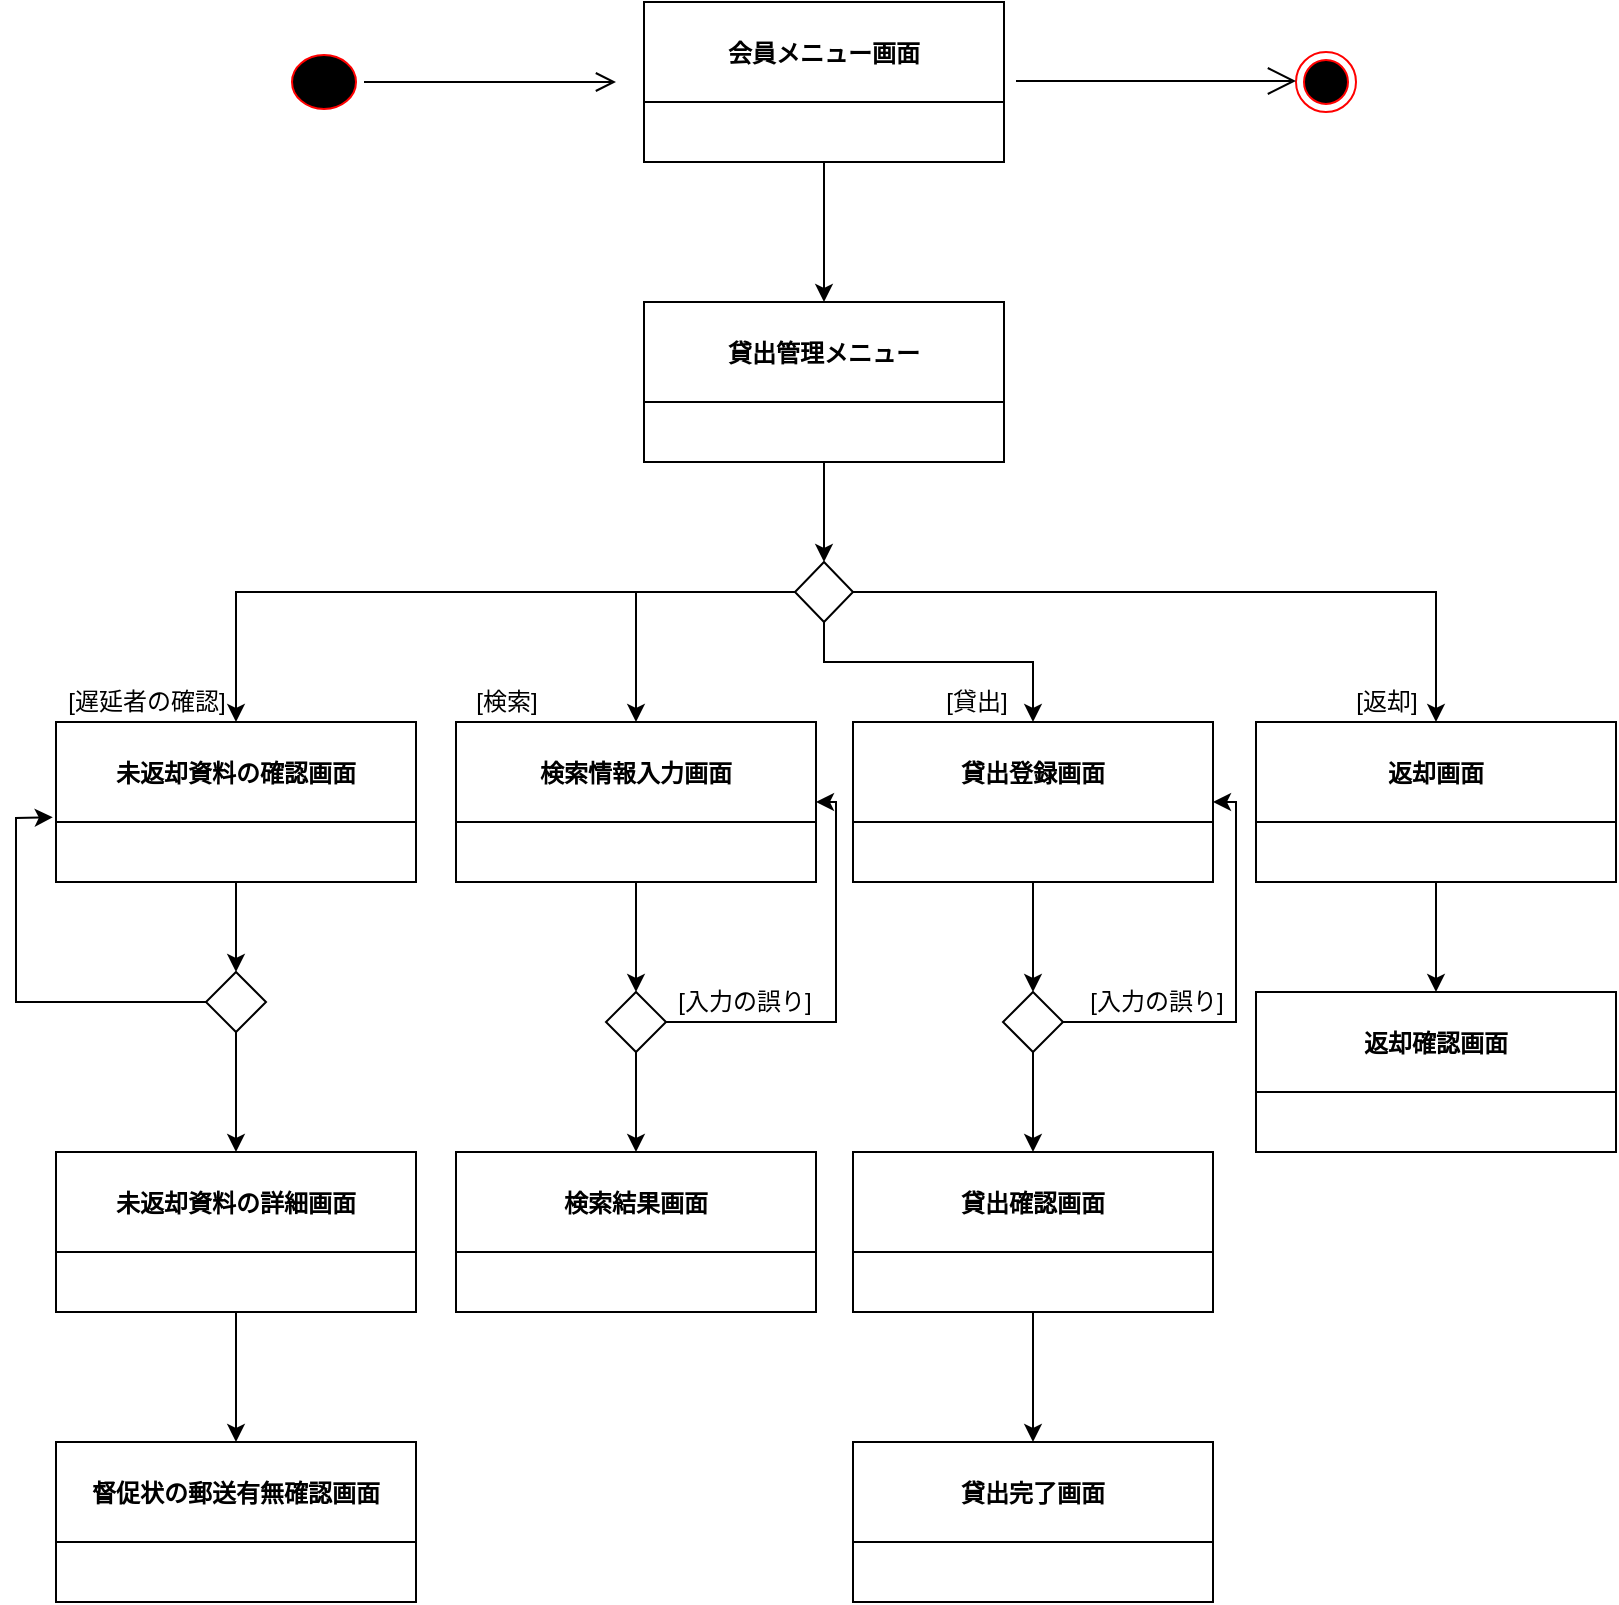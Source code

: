 <mxfile version="18.0.7" type="device" pages="2"><diagram id="XunL9aGTe6A9sfFPia5B" name="Page-1"><mxGraphModel dx="1021" dy="567" grid="1" gridSize="10" guides="1" tooltips="1" connect="1" arrows="1" fold="1" page="1" pageScale="1" pageWidth="827" pageHeight="1169" math="0" shadow="0"><root><mxCell id="0"/><mxCell id="1" parent="0"/><mxCell id="MjZbglDaAD4zU3Nvq8m3-1" value="貸出管理メニュー" style="swimlane;startSize=50;" vertex="1" parent="1"><mxGeometry x="324" y="160" width="180" height="80" as="geometry"/></mxCell><mxCell id="MjZbglDaAD4zU3Nvq8m3-2" value="" style="ellipse;html=1;shape=endState;fillColor=#000000;strokeColor=#ff0000;" vertex="1" parent="1"><mxGeometry x="650" y="35" width="30" height="30" as="geometry"/></mxCell><mxCell id="MjZbglDaAD4zU3Nvq8m3-6" value="" style="ellipse;html=1;shape=startState;fillColor=#000000;strokeColor=#ff0000;" vertex="1" parent="1"><mxGeometry x="144" y="32.5" width="40" height="35" as="geometry"/></mxCell><mxCell id="MjZbglDaAD4zU3Nvq8m3-7" value="" style="edgeStyle=orthogonalEdgeStyle;html=1;verticalAlign=bottom;endArrow=open;endSize=8;strokeColor=#000000;rounded=0;" edge="1" source="MjZbglDaAD4zU3Nvq8m3-6" parent="1"><mxGeometry relative="1" as="geometry"><mxPoint x="310" y="50" as="targetPoint"/><Array as="points"><mxPoint x="280" y="50"/><mxPoint x="280" y="50"/></Array></mxGeometry></mxCell><mxCell id="MjZbglDaAD4zU3Nvq8m3-8" value="" style="endArrow=open;endFill=1;endSize=12;html=1;rounded=0;strokeColor=#000000;" edge="1" parent="1"><mxGeometry width="160" relative="1" as="geometry"><mxPoint x="510" y="49.5" as="sourcePoint"/><mxPoint x="650" y="49.5" as="targetPoint"/></mxGeometry></mxCell><mxCell id="MjZbglDaAD4zU3Nvq8m3-10" value="" style="rhombus;whiteSpace=wrap;html=1;" vertex="1" parent="1"><mxGeometry x="399.5" y="290" width="29" height="30" as="geometry"/></mxCell><mxCell id="MjZbglDaAD4zU3Nvq8m3-12" value="貸出登録画面" style="swimlane;startSize=50;" vertex="1" parent="1"><mxGeometry x="428.5" y="370" width="180" height="80" as="geometry"/></mxCell><mxCell id="MjZbglDaAD4zU3Nvq8m3-13" value="返却画面" style="swimlane;startSize=50;" vertex="1" parent="1"><mxGeometry x="630" y="370" width="180" height="80" as="geometry"/></mxCell><mxCell id="MjZbglDaAD4zU3Nvq8m3-16" value="" style="edgeStyle=elbowEdgeStyle;elbow=vertical;endArrow=classic;html=1;rounded=0;strokeColor=#000000;entryX=0.5;entryY=0;entryDx=0;entryDy=0;exitX=0.5;exitY=1;exitDx=0;exitDy=0;" edge="1" parent="1" source="MjZbglDaAD4zU3Nvq8m3-10" target="MjZbglDaAD4zU3Nvq8m3-12"><mxGeometry width="50" height="50" relative="1" as="geometry"><mxPoint x="150" y="230" as="sourcePoint"/><mxPoint x="200" y="180" as="targetPoint"/><Array as="points"><mxPoint x="414" y="340"/><mxPoint x="270" y="305"/><mxPoint x="320" y="225"/></Array></mxGeometry></mxCell><mxCell id="MjZbglDaAD4zU3Nvq8m3-17" value="" style="edgeStyle=elbowEdgeStyle;elbow=vertical;endArrow=classic;html=1;rounded=0;strokeColor=#000000;entryX=0.5;entryY=0;entryDx=0;entryDy=0;exitX=1;exitY=0.5;exitDx=0;exitDy=0;" edge="1" parent="1" source="MjZbglDaAD4zU3Nvq8m3-10" target="MjZbglDaAD4zU3Nvq8m3-13"><mxGeometry width="50" height="50" relative="1" as="geometry"><mxPoint x="520" y="230" as="sourcePoint"/><mxPoint x="570" y="180" as="targetPoint"/><Array as="points"><mxPoint x="540" y="305"/><mxPoint x="510" y="225"/></Array></mxGeometry></mxCell><mxCell id="MjZbglDaAD4zU3Nvq8m3-19" value="[貸出]" style="text;html=1;align=center;verticalAlign=middle;resizable=0;points=[];autosize=1;strokeColor=none;fillColor=none;" vertex="1" parent="1"><mxGeometry x="465" y="350" width="50" height="20" as="geometry"/></mxCell><mxCell id="MjZbglDaAD4zU3Nvq8m3-20" value="[返却]" style="text;html=1;align=center;verticalAlign=middle;resizable=0;points=[];autosize=1;strokeColor=none;fillColor=none;" vertex="1" parent="1"><mxGeometry x="670" y="350" width="50" height="20" as="geometry"/></mxCell><mxCell id="MjZbglDaAD4zU3Nvq8m3-21" value="会員メニュー画面" style="swimlane;startSize=50;" vertex="1" parent="1"><mxGeometry x="324" y="10" width="180" height="80" as="geometry"/></mxCell><mxCell id="MjZbglDaAD4zU3Nvq8m3-22" value="" style="endArrow=classic;html=1;rounded=0;strokeColor=#000000;entryX=0.5;entryY=0;entryDx=0;entryDy=0;exitX=0.5;exitY=1;exitDx=0;exitDy=0;" edge="1" parent="1" source="MjZbglDaAD4zU3Nvq8m3-21" target="MjZbglDaAD4zU3Nvq8m3-1"><mxGeometry width="50" height="50" relative="1" as="geometry"><mxPoint x="390" y="250" as="sourcePoint"/><mxPoint x="440" y="200" as="targetPoint"/></mxGeometry></mxCell><mxCell id="MjZbglDaAD4zU3Nvq8m3-23" value="" style="endArrow=classic;html=1;rounded=0;strokeColor=#000000;entryX=0.5;entryY=0;entryDx=0;entryDy=0;exitX=0.5;exitY=1;exitDx=0;exitDy=0;" edge="1" parent="1" source="MjZbglDaAD4zU3Nvq8m3-1" target="MjZbglDaAD4zU3Nvq8m3-10"><mxGeometry width="50" height="50" relative="1" as="geometry"><mxPoint x="390" y="250" as="sourcePoint"/><mxPoint x="440" y="200" as="targetPoint"/></mxGeometry></mxCell><mxCell id="MjZbglDaAD4zU3Nvq8m3-25" value="返却確認画面" style="swimlane;startSize=50;" vertex="1" parent="1"><mxGeometry x="630" y="505" width="180" height="80" as="geometry"/></mxCell><mxCell id="MjZbglDaAD4zU3Nvq8m3-26" value="" style="endArrow=classic;html=1;rounded=0;strokeColor=#000000;entryX=0.5;entryY=0;entryDx=0;entryDy=0;exitX=0.5;exitY=1;exitDx=0;exitDy=0;" edge="1" parent="1" source="MjZbglDaAD4zU3Nvq8m3-13" target="MjZbglDaAD4zU3Nvq8m3-25"><mxGeometry width="50" height="50" relative="1" as="geometry"><mxPoint x="600" y="470" as="sourcePoint"/><mxPoint x="600" y="500" as="targetPoint"/></mxGeometry></mxCell><mxCell id="MjZbglDaAD4zU3Nvq8m3-30" value="貸出確認画面" style="swimlane;startSize=50;" vertex="1" parent="1"><mxGeometry x="428.5" y="585" width="180" height="80" as="geometry"/></mxCell><mxCell id="MjZbglDaAD4zU3Nvq8m3-38" value="" style="endArrow=classic;html=1;rounded=0;strokeColor=#000000;exitX=0.5;exitY=1;exitDx=0;exitDy=0;entryX=0.5;entryY=0;entryDx=0;entryDy=0;" edge="1" parent="1" source="MjZbglDaAD4zU3Nvq8m3-12" target="MjZbglDaAD4zU3Nvq8m3-41"><mxGeometry width="50" height="50" relative="1" as="geometry"><mxPoint x="390" y="590" as="sourcePoint"/><mxPoint x="414" y="490" as="targetPoint"/></mxGeometry></mxCell><mxCell id="MjZbglDaAD4zU3Nvq8m3-39" value="貸出完了画面" style="swimlane;startSize=50;" vertex="1" parent="1"><mxGeometry x="428.5" y="730" width="180" height="80" as="geometry"/></mxCell><mxCell id="MjZbglDaAD4zU3Nvq8m3-40" value="" style="endArrow=classic;html=1;rounded=0;strokeColor=#000000;exitX=0.5;exitY=1;exitDx=0;exitDy=0;entryX=0.5;entryY=0;entryDx=0;entryDy=0;" edge="1" parent="1" source="MjZbglDaAD4zU3Nvq8m3-30" target="MjZbglDaAD4zU3Nvq8m3-39"><mxGeometry width="50" height="50" relative="1" as="geometry"><mxPoint x="390" y="680" as="sourcePoint"/><mxPoint x="440" y="630" as="targetPoint"/></mxGeometry></mxCell><mxCell id="MjZbglDaAD4zU3Nvq8m3-41" value="" style="rhombus;whiteSpace=wrap;html=1;" vertex="1" parent="1"><mxGeometry x="503.5" y="505" width="30" height="30" as="geometry"/></mxCell><mxCell id="MjZbglDaAD4zU3Nvq8m3-44" value="" style="endArrow=classic;html=1;rounded=0;strokeColor=#000000;exitX=0.5;exitY=1;exitDx=0;exitDy=0;entryX=0.5;entryY=0;entryDx=0;entryDy=0;" edge="1" parent="1" source="MjZbglDaAD4zU3Nvq8m3-41" target="MjZbglDaAD4zU3Nvq8m3-30"><mxGeometry width="50" height="50" relative="1" as="geometry"><mxPoint x="390" y="590" as="sourcePoint"/><mxPoint x="440" y="540" as="targetPoint"/></mxGeometry></mxCell><mxCell id="MjZbglDaAD4zU3Nvq8m3-45" value="" style="endArrow=classic;html=1;rounded=0;strokeColor=#000000;exitX=1;exitY=0.5;exitDx=0;exitDy=0;entryX=1;entryY=0.5;entryDx=0;entryDy=0;" edge="1" parent="1" source="MjZbglDaAD4zU3Nvq8m3-41" target="MjZbglDaAD4zU3Nvq8m3-12"><mxGeometry width="50" height="50" relative="1" as="geometry"><mxPoint x="390" y="590" as="sourcePoint"/><mxPoint x="440" y="540" as="targetPoint"/><Array as="points"><mxPoint x="620" y="520"/><mxPoint x="620" y="410"/></Array></mxGeometry></mxCell><mxCell id="yweuSXj5oipQBeTm8StP-2" value="検索情報入力画面" style="swimlane;startSize=50;" vertex="1" parent="1"><mxGeometry x="230" y="370" width="180" height="80" as="geometry"/></mxCell><mxCell id="yweuSXj5oipQBeTm8StP-3" value="" style="endArrow=classic;html=1;rounded=0;strokeColor=#000000;exitX=0;exitY=0.5;exitDx=0;exitDy=0;entryX=0.5;entryY=0;entryDx=0;entryDy=0;" edge="1" parent="1" source="MjZbglDaAD4zU3Nvq8m3-10" target="yweuSXj5oipQBeTm8StP-2"><mxGeometry width="50" height="50" relative="1" as="geometry"><mxPoint x="390" y="410" as="sourcePoint"/><mxPoint x="440" y="360" as="targetPoint"/><Array as="points"><mxPoint x="320" y="305"/></Array></mxGeometry></mxCell><mxCell id="yweuSXj5oipQBeTm8StP-4" value="[検索]" style="text;html=1;align=center;verticalAlign=middle;resizable=0;points=[];autosize=1;strokeColor=none;fillColor=none;" vertex="1" parent="1"><mxGeometry x="230" y="350" width="50" height="20" as="geometry"/></mxCell><mxCell id="yweuSXj5oipQBeTm8StP-5" value="" style="rhombus;whiteSpace=wrap;html=1;" vertex="1" parent="1"><mxGeometry x="305" y="505" width="30" height="30" as="geometry"/></mxCell><mxCell id="yweuSXj5oipQBeTm8StP-6" value="" style="endArrow=classic;html=1;rounded=0;strokeColor=#000000;exitX=0.5;exitY=1;exitDx=0;exitDy=0;entryX=0.5;entryY=0;entryDx=0;entryDy=0;" edge="1" parent="1" source="yweuSXj5oipQBeTm8StP-2" target="yweuSXj5oipQBeTm8StP-5"><mxGeometry width="50" height="50" relative="1" as="geometry"><mxPoint x="390" y="410" as="sourcePoint"/><mxPoint x="440" y="360" as="targetPoint"/></mxGeometry></mxCell><mxCell id="yweuSXj5oipQBeTm8StP-7" value="検索結果画面" style="swimlane;startSize=50;" vertex="1" parent="1"><mxGeometry x="230" y="585" width="180" height="80" as="geometry"/></mxCell><mxCell id="yweuSXj5oipQBeTm8StP-8" value="" style="endArrow=classic;html=1;rounded=0;strokeColor=#000000;exitX=0.5;exitY=1;exitDx=0;exitDy=0;entryX=0.5;entryY=0;entryDx=0;entryDy=0;" edge="1" parent="1" source="yweuSXj5oipQBeTm8StP-5" target="yweuSXj5oipQBeTm8StP-7"><mxGeometry width="50" height="50" relative="1" as="geometry"><mxPoint x="390" y="500" as="sourcePoint"/><mxPoint x="440" y="450" as="targetPoint"/></mxGeometry></mxCell><mxCell id="yweuSXj5oipQBeTm8StP-9" value="" style="endArrow=classic;html=1;rounded=0;strokeColor=#000000;exitX=1;exitY=0.5;exitDx=0;exitDy=0;entryX=1;entryY=0.5;entryDx=0;entryDy=0;" edge="1" parent="1" source="yweuSXj5oipQBeTm8StP-5" target="yweuSXj5oipQBeTm8StP-2"><mxGeometry width="50" height="50" relative="1" as="geometry"><mxPoint x="390" y="500" as="sourcePoint"/><mxPoint x="440" y="450" as="targetPoint"/><Array as="points"><mxPoint x="420" y="520"/><mxPoint x="420" y="410"/></Array></mxGeometry></mxCell><mxCell id="yweuSXj5oipQBeTm8StP-10" value="[入力の誤り]" style="text;html=1;align=center;verticalAlign=middle;resizable=0;points=[];autosize=1;strokeColor=none;fillColor=none;" vertex="1" parent="1"><mxGeometry x="540" y="500" width="80" height="20" as="geometry"/></mxCell><mxCell id="yweuSXj5oipQBeTm8StP-11" value="[入力の誤り]" style="text;html=1;align=center;verticalAlign=middle;resizable=0;points=[];autosize=1;strokeColor=none;fillColor=none;" vertex="1" parent="1"><mxGeometry x="334" y="500" width="80" height="20" as="geometry"/></mxCell><mxCell id="yXuDYT7KUswlasvRfMUR-2" value="未返却資料の確認画面" style="swimlane;startSize=50;" vertex="1" parent="1"><mxGeometry x="30" y="370" width="180" height="80" as="geometry"/></mxCell><mxCell id="yXuDYT7KUswlasvRfMUR-3" value="" style="endArrow=classic;html=1;rounded=0;strokeColor=#000000;entryX=0.5;entryY=0;entryDx=0;entryDy=0;exitX=0;exitY=0.5;exitDx=0;exitDy=0;" edge="1" parent="1" source="MjZbglDaAD4zU3Nvq8m3-10" target="yXuDYT7KUswlasvRfMUR-2"><mxGeometry width="50" height="50" relative="1" as="geometry"><mxPoint x="200" y="310" as="sourcePoint"/><mxPoint x="380" y="360" as="targetPoint"/><Array as="points"><mxPoint x="280" y="305"/><mxPoint x="120" y="305"/></Array></mxGeometry></mxCell><mxCell id="yXuDYT7KUswlasvRfMUR-5" value="[遅延者の確認]" style="text;html=1;align=center;verticalAlign=middle;resizable=0;points=[];autosize=1;strokeColor=none;fillColor=none;" vertex="1" parent="1"><mxGeometry x="30" y="350" width="90" height="20" as="geometry"/></mxCell><mxCell id="yXuDYT7KUswlasvRfMUR-6" value="" style="endArrow=classic;html=1;rounded=0;strokeColor=#000000;exitX=0.5;exitY=1;exitDx=0;exitDy=0;entryX=0.5;entryY=0;entryDx=0;entryDy=0;" edge="1" parent="1" source="yXuDYT7KUswlasvRfMUR-2" target="yXuDYT7KUswlasvRfMUR-7"><mxGeometry width="50" height="50" relative="1" as="geometry"><mxPoint x="330" y="320" as="sourcePoint"/><mxPoint x="90" y="500" as="targetPoint"/></mxGeometry></mxCell><mxCell id="yXuDYT7KUswlasvRfMUR-7" value="" style="rhombus;whiteSpace=wrap;html=1;" vertex="1" parent="1"><mxGeometry x="105" y="495" width="30" height="30" as="geometry"/></mxCell><mxCell id="yXuDYT7KUswlasvRfMUR-8" value="未返却資料の詳細画面" style="swimlane;startSize=50;" vertex="1" parent="1"><mxGeometry x="30" y="585" width="180" height="80" as="geometry"/></mxCell><mxCell id="yXuDYT7KUswlasvRfMUR-9" value="" style="endArrow=classic;html=1;rounded=0;strokeColor=#000000;exitX=0.5;exitY=1;exitDx=0;exitDy=0;entryX=0.5;entryY=0;entryDx=0;entryDy=0;" edge="1" parent="1" source="yXuDYT7KUswlasvRfMUR-7" target="yXuDYT7KUswlasvRfMUR-8"><mxGeometry width="50" height="50" relative="1" as="geometry"><mxPoint x="330" y="500" as="sourcePoint"/><mxPoint x="380" y="450" as="targetPoint"/></mxGeometry></mxCell><mxCell id="yXuDYT7KUswlasvRfMUR-12" value="" style="endArrow=classic;html=1;rounded=0;strokeColor=#000000;exitX=0.5;exitY=1;exitDx=0;exitDy=0;entryX=0.5;entryY=0;entryDx=0;entryDy=0;" edge="1" parent="1" source="yXuDYT7KUswlasvRfMUR-8" target="yXuDYT7KUswlasvRfMUR-13"><mxGeometry width="50" height="50" relative="1" as="geometry"><mxPoint x="120" y="750" as="sourcePoint"/><mxPoint x="90" y="810" as="targetPoint"/></mxGeometry></mxCell><mxCell id="yXuDYT7KUswlasvRfMUR-13" value="督促状の郵送有無確認画面" style="swimlane;startSize=50;" vertex="1" parent="1"><mxGeometry x="30" y="730" width="180" height="80" as="geometry"/></mxCell><mxCell id="yXuDYT7KUswlasvRfMUR-15" value="" style="endArrow=classic;html=1;rounded=0;strokeColor=#000000;exitX=0;exitY=0.5;exitDx=0;exitDy=0;entryX=-0.009;entryY=0.596;entryDx=0;entryDy=0;entryPerimeter=0;" edge="1" parent="1" source="yXuDYT7KUswlasvRfMUR-7" target="yXuDYT7KUswlasvRfMUR-2"><mxGeometry width="50" height="50" relative="1" as="geometry"><mxPoint x="430" y="500" as="sourcePoint"/><mxPoint x="480" y="450" as="targetPoint"/><Array as="points"><mxPoint x="10" y="510"/><mxPoint x="10" y="418"/></Array></mxGeometry></mxCell></root></mxGraphModel></diagram><diagram id="UAtC9ud9DXqBlT12nBed" name="Page-2"><mxGraphModel dx="868" dy="482" grid="1" gridSize="10" guides="1" tooltips="1" connect="1" arrows="1" fold="1" page="1" pageScale="1" pageWidth="827" pageHeight="1169" math="0" shadow="0"><root><mxCell id="0"/><mxCell id="1" parent="0"/><mxCell id="eaHHFvGq8FJ-JphV8JuD-20" value="categories" style="shape=table;startSize=30;container=1;collapsible=1;childLayout=tableLayout;fixedRows=1;rowLines=0;fontStyle=1;align=center;resizeLast=1;" vertex="1" parent="1"><mxGeometry x="640" y="10" width="180" height="140" as="geometry"/></mxCell><mxCell id="eaHHFvGq8FJ-JphV8JuD-21" value="" style="shape=tableRow;horizontal=0;startSize=0;swimlaneHead=0;swimlaneBody=0;fillColor=none;collapsible=0;dropTarget=0;points=[[0,0.5],[1,0.5]];portConstraint=eastwest;top=0;left=0;right=0;bottom=1;" vertex="1" parent="eaHHFvGq8FJ-JphV8JuD-20"><mxGeometry y="30" width="180" height="30" as="geometry"/></mxCell><mxCell id="eaHHFvGq8FJ-JphV8JuD-22" value="PK" style="shape=partialRectangle;connectable=0;fillColor=none;top=0;left=0;bottom=0;right=0;fontStyle=1;overflow=hidden;" vertex="1" parent="eaHHFvGq8FJ-JphV8JuD-21"><mxGeometry width="30" height="30" as="geometry"><mxRectangle width="30" height="30" as="alternateBounds"/></mxGeometry></mxCell><mxCell id="eaHHFvGq8FJ-JphV8JuD-23" value="id" style="shape=partialRectangle;connectable=0;fillColor=none;top=0;left=0;bottom=0;right=0;align=left;spacingLeft=6;fontStyle=5;overflow=hidden;" vertex="1" parent="eaHHFvGq8FJ-JphV8JuD-21"><mxGeometry x="30" width="150" height="30" as="geometry"><mxRectangle width="150" height="30" as="alternateBounds"/></mxGeometry></mxCell><mxCell id="eaHHFvGq8FJ-JphV8JuD-24" value="" style="shape=tableRow;horizontal=0;startSize=0;swimlaneHead=0;swimlaneBody=0;fillColor=none;collapsible=0;dropTarget=0;points=[[0,0.5],[1,0.5]];portConstraint=eastwest;top=0;left=0;right=0;bottom=0;" vertex="1" parent="eaHHFvGq8FJ-JphV8JuD-20"><mxGeometry y="60" width="180" height="30" as="geometry"/></mxCell><mxCell id="eaHHFvGq8FJ-JphV8JuD-25" value="" style="shape=partialRectangle;connectable=0;fillColor=none;top=0;left=0;bottom=0;right=0;editable=1;overflow=hidden;" vertex="1" parent="eaHHFvGq8FJ-JphV8JuD-24"><mxGeometry width="30" height="30" as="geometry"><mxRectangle width="30" height="30" as="alternateBounds"/></mxGeometry></mxCell><mxCell id="eaHHFvGq8FJ-JphV8JuD-26" value="name" style="shape=partialRectangle;connectable=0;fillColor=none;top=0;left=0;bottom=0;right=0;align=left;spacingLeft=6;overflow=hidden;" vertex="1" parent="eaHHFvGq8FJ-JphV8JuD-24"><mxGeometry x="30" width="150" height="30" as="geometry"><mxRectangle width="150" height="30" as="alternateBounds"/></mxGeometry></mxCell><mxCell id="eaHHFvGq8FJ-JphV8JuD-27" value="" style="shape=tableRow;horizontal=0;startSize=0;swimlaneHead=0;swimlaneBody=0;fillColor=none;collapsible=0;dropTarget=0;points=[[0,0.5],[1,0.5]];portConstraint=eastwest;top=0;left=0;right=0;bottom=0;" vertex="1" parent="eaHHFvGq8FJ-JphV8JuD-20"><mxGeometry y="90" width="180" height="20" as="geometry"/></mxCell><mxCell id="eaHHFvGq8FJ-JphV8JuD-28" value="" style="shape=partialRectangle;connectable=0;fillColor=none;top=0;left=0;bottom=0;right=0;editable=1;overflow=hidden;" vertex="1" parent="eaHHFvGq8FJ-JphV8JuD-27"><mxGeometry width="30" height="20" as="geometry"><mxRectangle width="30" height="20" as="alternateBounds"/></mxGeometry></mxCell><mxCell id="eaHHFvGq8FJ-JphV8JuD-29" value="" style="shape=partialRectangle;connectable=0;fillColor=none;top=0;left=0;bottom=0;right=0;align=left;spacingLeft=6;overflow=hidden;" vertex="1" parent="eaHHFvGq8FJ-JphV8JuD-27"><mxGeometry x="30" width="150" height="20" as="geometry"><mxRectangle width="150" height="20" as="alternateBounds"/></mxGeometry></mxCell><mxCell id="eaHHFvGq8FJ-JphV8JuD-30" value="" style="shape=tableRow;horizontal=0;startSize=0;swimlaneHead=0;swimlaneBody=0;fillColor=none;collapsible=0;dropTarget=0;points=[[0,0.5],[1,0.5]];portConstraint=eastwest;top=0;left=0;right=0;bottom=0;" vertex="1" parent="eaHHFvGq8FJ-JphV8JuD-20"><mxGeometry y="110" width="180" height="20" as="geometry"/></mxCell><mxCell id="eaHHFvGq8FJ-JphV8JuD-31" value="" style="shape=partialRectangle;connectable=0;fillColor=none;top=0;left=0;bottom=0;right=0;editable=1;overflow=hidden;" vertex="1" parent="eaHHFvGq8FJ-JphV8JuD-30"><mxGeometry width="30" height="20" as="geometry"><mxRectangle width="30" height="20" as="alternateBounds"/></mxGeometry></mxCell><mxCell id="eaHHFvGq8FJ-JphV8JuD-32" value="" style="shape=partialRectangle;connectable=0;fillColor=none;top=0;left=0;bottom=0;right=0;align=left;spacingLeft=6;overflow=hidden;" vertex="1" parent="eaHHFvGq8FJ-JphV8JuD-30"><mxGeometry x="30" width="150" height="20" as="geometry"><mxRectangle width="150" height="20" as="alternateBounds"/></mxGeometry></mxCell><mxCell id="eaHHFvGq8FJ-JphV8JuD-48" value="users" style="shape=table;startSize=30;container=1;collapsible=1;childLayout=tableLayout;fixedRows=1;rowLines=0;fontStyle=1;align=center;resizeLast=1;" vertex="1" parent="1"><mxGeometry x="10" y="10" width="180" height="280" as="geometry"/></mxCell><mxCell id="eaHHFvGq8FJ-JphV8JuD-49" value="" style="shape=tableRow;horizontal=0;startSize=0;swimlaneHead=0;swimlaneBody=0;fillColor=none;collapsible=0;dropTarget=0;points=[[0,0.5],[1,0.5]];portConstraint=eastwest;top=0;left=0;right=0;bottom=1;" vertex="1" parent="eaHHFvGq8FJ-JphV8JuD-48"><mxGeometry y="30" width="180" height="30" as="geometry"/></mxCell><mxCell id="eaHHFvGq8FJ-JphV8JuD-50" value="PK" style="shape=partialRectangle;connectable=0;fillColor=none;top=0;left=0;bottom=0;right=0;fontStyle=1;overflow=hidden;" vertex="1" parent="eaHHFvGq8FJ-JphV8JuD-49"><mxGeometry width="30" height="30" as="geometry"><mxRectangle width="30" height="30" as="alternateBounds"/></mxGeometry></mxCell><mxCell id="eaHHFvGq8FJ-JphV8JuD-51" value="id" style="shape=partialRectangle;connectable=0;fillColor=none;top=0;left=0;bottom=0;right=0;align=left;spacingLeft=6;fontStyle=5;overflow=hidden;" vertex="1" parent="eaHHFvGq8FJ-JphV8JuD-49"><mxGeometry x="30" width="150" height="30" as="geometry"><mxRectangle width="150" height="30" as="alternateBounds"/></mxGeometry></mxCell><mxCell id="eaHHFvGq8FJ-JphV8JuD-52" value="" style="shape=tableRow;horizontal=0;startSize=0;swimlaneHead=0;swimlaneBody=0;fillColor=none;collapsible=0;dropTarget=0;points=[[0,0.5],[1,0.5]];portConstraint=eastwest;top=0;left=0;right=0;bottom=0;" vertex="1" parent="eaHHFvGq8FJ-JphV8JuD-48"><mxGeometry y="60" width="180" height="30" as="geometry"/></mxCell><mxCell id="eaHHFvGq8FJ-JphV8JuD-53" value="" style="shape=partialRectangle;connectable=0;fillColor=none;top=0;left=0;bottom=0;right=0;editable=1;overflow=hidden;" vertex="1" parent="eaHHFvGq8FJ-JphV8JuD-52"><mxGeometry width="30" height="30" as="geometry"><mxRectangle width="30" height="30" as="alternateBounds"/></mxGeometry></mxCell><mxCell id="eaHHFvGq8FJ-JphV8JuD-54" value="name" style="shape=partialRectangle;connectable=0;fillColor=none;top=0;left=0;bottom=0;right=0;align=left;spacingLeft=6;overflow=hidden;" vertex="1" parent="eaHHFvGq8FJ-JphV8JuD-52"><mxGeometry x="30" width="150" height="30" as="geometry"><mxRectangle width="150" height="30" as="alternateBounds"/></mxGeometry></mxCell><mxCell id="eaHHFvGq8FJ-JphV8JuD-55" value="" style="shape=tableRow;horizontal=0;startSize=0;swimlaneHead=0;swimlaneBody=0;fillColor=none;collapsible=0;dropTarget=0;points=[[0,0.5],[1,0.5]];portConstraint=eastwest;top=0;left=0;right=0;bottom=0;" vertex="1" parent="eaHHFvGq8FJ-JphV8JuD-48"><mxGeometry y="90" width="180" height="30" as="geometry"/></mxCell><mxCell id="eaHHFvGq8FJ-JphV8JuD-56" value="" style="shape=partialRectangle;connectable=0;fillColor=none;top=0;left=0;bottom=0;right=0;editable=1;overflow=hidden;" vertex="1" parent="eaHHFvGq8FJ-JphV8JuD-55"><mxGeometry width="30" height="30" as="geometry"><mxRectangle width="30" height="30" as="alternateBounds"/></mxGeometry></mxCell><mxCell id="eaHHFvGq8FJ-JphV8JuD-57" value="adress" style="shape=partialRectangle;connectable=0;fillColor=none;top=0;left=0;bottom=0;right=0;align=left;spacingLeft=6;overflow=hidden;" vertex="1" parent="eaHHFvGq8FJ-JphV8JuD-55"><mxGeometry x="30" width="150" height="30" as="geometry"><mxRectangle width="150" height="30" as="alternateBounds"/></mxGeometry></mxCell><mxCell id="eaHHFvGq8FJ-JphV8JuD-58" value="" style="shape=tableRow;horizontal=0;startSize=0;swimlaneHead=0;swimlaneBody=0;fillColor=none;collapsible=0;dropTarget=0;points=[[0,0.5],[1,0.5]];portConstraint=eastwest;top=0;left=0;right=0;bottom=0;" vertex="1" parent="eaHHFvGq8FJ-JphV8JuD-48"><mxGeometry y="120" width="180" height="150" as="geometry"/></mxCell><mxCell id="eaHHFvGq8FJ-JphV8JuD-59" value="" style="shape=partialRectangle;connectable=0;fillColor=none;top=0;left=0;bottom=0;right=0;editable=1;overflow=hidden;" vertex="1" parent="eaHHFvGq8FJ-JphV8JuD-58"><mxGeometry width="30" height="150" as="geometry"><mxRectangle width="30" height="150" as="alternateBounds"/></mxGeometry></mxCell><mxCell id="eaHHFvGq8FJ-JphV8JuD-60" value="tel&#10;&#10;mail&#10;&#10;birth&#10;&#10;joined&#10;&#10;left&#10;" style="shape=partialRectangle;connectable=0;fillColor=none;top=0;left=0;bottom=0;right=0;align=left;spacingLeft=6;overflow=hidden;" vertex="1" parent="eaHHFvGq8FJ-JphV8JuD-58"><mxGeometry x="30" width="150" height="150" as="geometry"><mxRectangle width="150" height="150" as="alternateBounds"/></mxGeometry></mxCell><mxCell id="eaHHFvGq8FJ-JphV8JuD-61" value="reservations" style="shape=table;startSize=30;container=1;collapsible=1;childLayout=tableLayout;fixedRows=1;rowLines=0;fontStyle=1;align=center;resizeLast=1;" vertex="1" parent="1"><mxGeometry x="640" y="180" width="180" height="180" as="geometry"/></mxCell><mxCell id="eaHHFvGq8FJ-JphV8JuD-62" value="" style="shape=tableRow;horizontal=0;startSize=0;swimlaneHead=0;swimlaneBody=0;fillColor=none;collapsible=0;dropTarget=0;points=[[0,0.5],[1,0.5]];portConstraint=eastwest;top=0;left=0;right=0;bottom=1;" vertex="1" parent="eaHHFvGq8FJ-JphV8JuD-61"><mxGeometry y="30" width="180" height="30" as="geometry"/></mxCell><mxCell id="eaHHFvGq8FJ-JphV8JuD-63" value="PK" style="shape=partialRectangle;connectable=0;fillColor=none;top=0;left=0;bottom=0;right=0;fontStyle=1;overflow=hidden;" vertex="1" parent="eaHHFvGq8FJ-JphV8JuD-62"><mxGeometry width="30" height="30" as="geometry"><mxRectangle width="30" height="30" as="alternateBounds"/></mxGeometry></mxCell><mxCell id="eaHHFvGq8FJ-JphV8JuD-64" value="id" style="shape=partialRectangle;connectable=0;fillColor=none;top=0;left=0;bottom=0;right=0;align=left;spacingLeft=6;fontStyle=5;overflow=hidden;" vertex="1" parent="eaHHFvGq8FJ-JphV8JuD-62"><mxGeometry x="30" width="150" height="30" as="geometry"><mxRectangle width="150" height="30" as="alternateBounds"/></mxGeometry></mxCell><mxCell id="eaHHFvGq8FJ-JphV8JuD-65" value="" style="shape=tableRow;horizontal=0;startSize=0;swimlaneHead=0;swimlaneBody=0;fillColor=none;collapsible=0;dropTarget=0;points=[[0,0.5],[1,0.5]];portConstraint=eastwest;top=0;left=0;right=0;bottom=0;" vertex="1" parent="eaHHFvGq8FJ-JphV8JuD-61"><mxGeometry y="60" width="180" height="30" as="geometry"/></mxCell><mxCell id="eaHHFvGq8FJ-JphV8JuD-66" value="FK" style="shape=partialRectangle;connectable=0;fillColor=none;top=0;left=0;bottom=0;right=0;editable=1;overflow=hidden;" vertex="1" parent="eaHHFvGq8FJ-JphV8JuD-65"><mxGeometry width="30" height="30" as="geometry"><mxRectangle width="30" height="30" as="alternateBounds"/></mxGeometry></mxCell><mxCell id="eaHHFvGq8FJ-JphV8JuD-67" value="user_id" style="shape=partialRectangle;connectable=0;fillColor=none;top=0;left=0;bottom=0;right=0;align=left;spacingLeft=6;overflow=hidden;" vertex="1" parent="eaHHFvGq8FJ-JphV8JuD-65"><mxGeometry x="30" width="150" height="30" as="geometry"><mxRectangle width="150" height="30" as="alternateBounds"/></mxGeometry></mxCell><mxCell id="eaHHFvGq8FJ-JphV8JuD-68" value="" style="shape=tableRow;horizontal=0;startSize=0;swimlaneHead=0;swimlaneBody=0;fillColor=none;collapsible=0;dropTarget=0;points=[[0,0.5],[1,0.5]];portConstraint=eastwest;top=0;left=0;right=0;bottom=0;" vertex="1" parent="eaHHFvGq8FJ-JphV8JuD-61"><mxGeometry y="90" width="180" height="30" as="geometry"/></mxCell><mxCell id="eaHHFvGq8FJ-JphV8JuD-69" value="FK" style="shape=partialRectangle;connectable=0;fillColor=none;top=0;left=0;bottom=0;right=0;editable=1;overflow=hidden;" vertex="1" parent="eaHHFvGq8FJ-JphV8JuD-68"><mxGeometry width="30" height="30" as="geometry"><mxRectangle width="30" height="30" as="alternateBounds"/></mxGeometry></mxCell><mxCell id="eaHHFvGq8FJ-JphV8JuD-70" value="document_id" style="shape=partialRectangle;connectable=0;fillColor=none;top=0;left=0;bottom=0;right=0;align=left;spacingLeft=6;overflow=hidden;" vertex="1" parent="eaHHFvGq8FJ-JphV8JuD-68"><mxGeometry x="30" width="150" height="30" as="geometry"><mxRectangle width="150" height="30" as="alternateBounds"/></mxGeometry></mxCell><mxCell id="eaHHFvGq8FJ-JphV8JuD-71" value="" style="shape=tableRow;horizontal=0;startSize=0;swimlaneHead=0;swimlaneBody=0;fillColor=none;collapsible=0;dropTarget=0;points=[[0,0.5],[1,0.5]];portConstraint=eastwest;top=0;left=0;right=0;bottom=0;" vertex="1" parent="eaHHFvGq8FJ-JphV8JuD-61"><mxGeometry y="120" width="180" height="50" as="geometry"/></mxCell><mxCell id="eaHHFvGq8FJ-JphV8JuD-72" value="" style="shape=partialRectangle;connectable=0;fillColor=none;top=0;left=0;bottom=0;right=0;editable=1;overflow=hidden;" vertex="1" parent="eaHHFvGq8FJ-JphV8JuD-71"><mxGeometry width="30" height="50" as="geometry"><mxRectangle width="30" height="50" as="alternateBounds"/></mxGeometry></mxCell><mxCell id="eaHHFvGq8FJ-JphV8JuD-73" value="isbn&#10;&#10;date" style="shape=partialRectangle;connectable=0;fillColor=none;top=0;left=0;bottom=0;right=0;align=left;spacingLeft=6;overflow=hidden;" vertex="1" parent="eaHHFvGq8FJ-JphV8JuD-71"><mxGeometry x="30" width="150" height="50" as="geometry"><mxRectangle width="150" height="50" as="alternateBounds"/></mxGeometry></mxCell></root></mxGraphModel></diagram></mxfile>